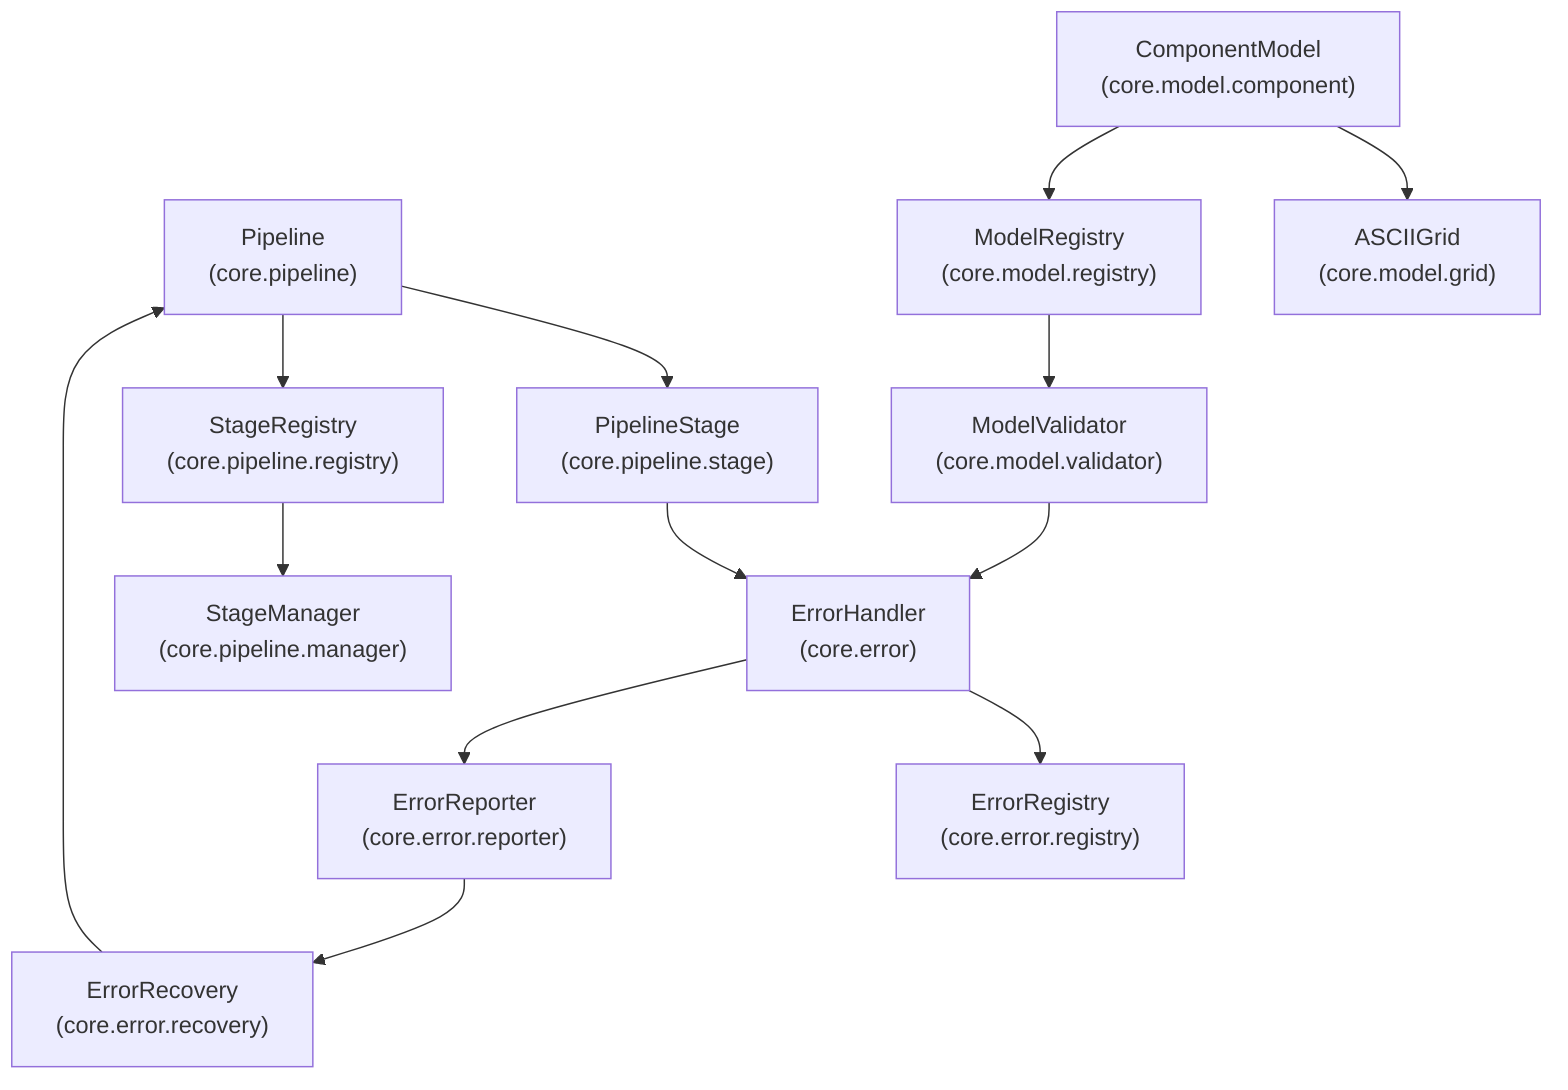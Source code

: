 graph TD
%% Core System Components
%% Pipeline Components
Pipeline["Pipeline\n(core.pipeline)"]
PipelineStage["PipelineStage\n(core.pipeline.stage)"]
StageRegistry["StageRegistry\n(core.pipeline.registry)"]
StageManager["StageManager\n(core.pipeline.manager)"]

%% Model Components
CompModel["ComponentModel\n(core.model.component)"]
ASCIIGrid["ASCIIGrid\n(core.model.grid)"]
ModelRegistry["ModelRegistry\n(core.model.registry)"]
ModelValidator["ModelValidator\n(core.model.validator)"]

%% Error Handling
ErrorHandler["ErrorHandler\n(core.error)"]
ErrorRegistry["ErrorRegistry\n(core.error.registry)"]
ErrorReporter["ErrorReporter\n(core.error.reporter)"]
Recovery["ErrorRecovery\n(core.error.recovery)"]

%% Core Internal Dependencies
%% Pipeline Dependencies
Pipeline --> PipelineStage
Pipeline --> StageRegistry
StageRegistry --> StageManager
PipelineStage --> ErrorHandler

%% Model Dependencies
CompModel --> ASCIIGrid
CompModel --> ModelRegistry
ModelRegistry --> ModelValidator
ModelValidator --> ErrorHandler

%% Error Dependencies
ErrorHandler --> ErrorRegistry
ErrorHandler --> ErrorReporter
ErrorReporter --> Recovery
Recovery --> Pipeline

%% Apply core styles
class Pipeline,PipelineStage,StageRegistry,StageManager,CompModel,ASCIIGrid,ModelRegistry,ModelValidator,ErrorHandler,ErrorRegistry,ErrorReporter,Recovery core;